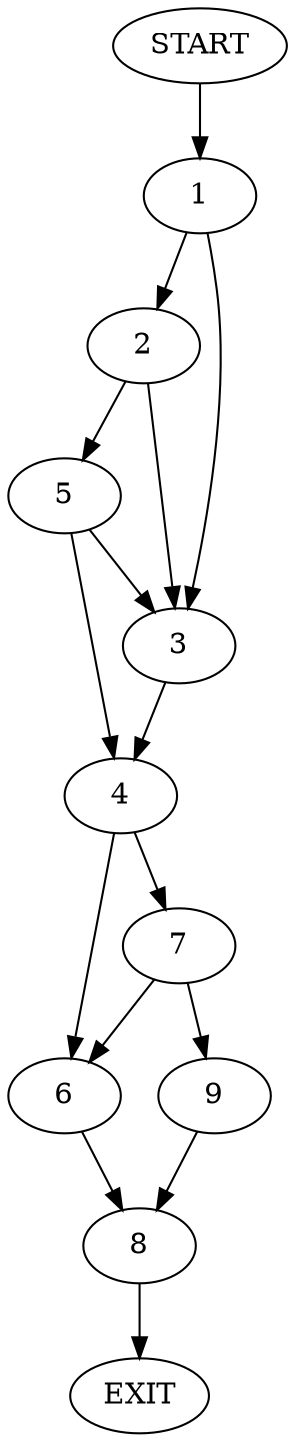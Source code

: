 digraph {
0 [label="START"]
10 [label="EXIT"]
0 -> 1
1 -> 2
1 -> 3
3 -> 4
2 -> 3
2 -> 5
5 -> 4
5 -> 3
4 -> 6
4 -> 7
6 -> 8
7 -> 9
7 -> 6
9 -> 8
8 -> 10
}

